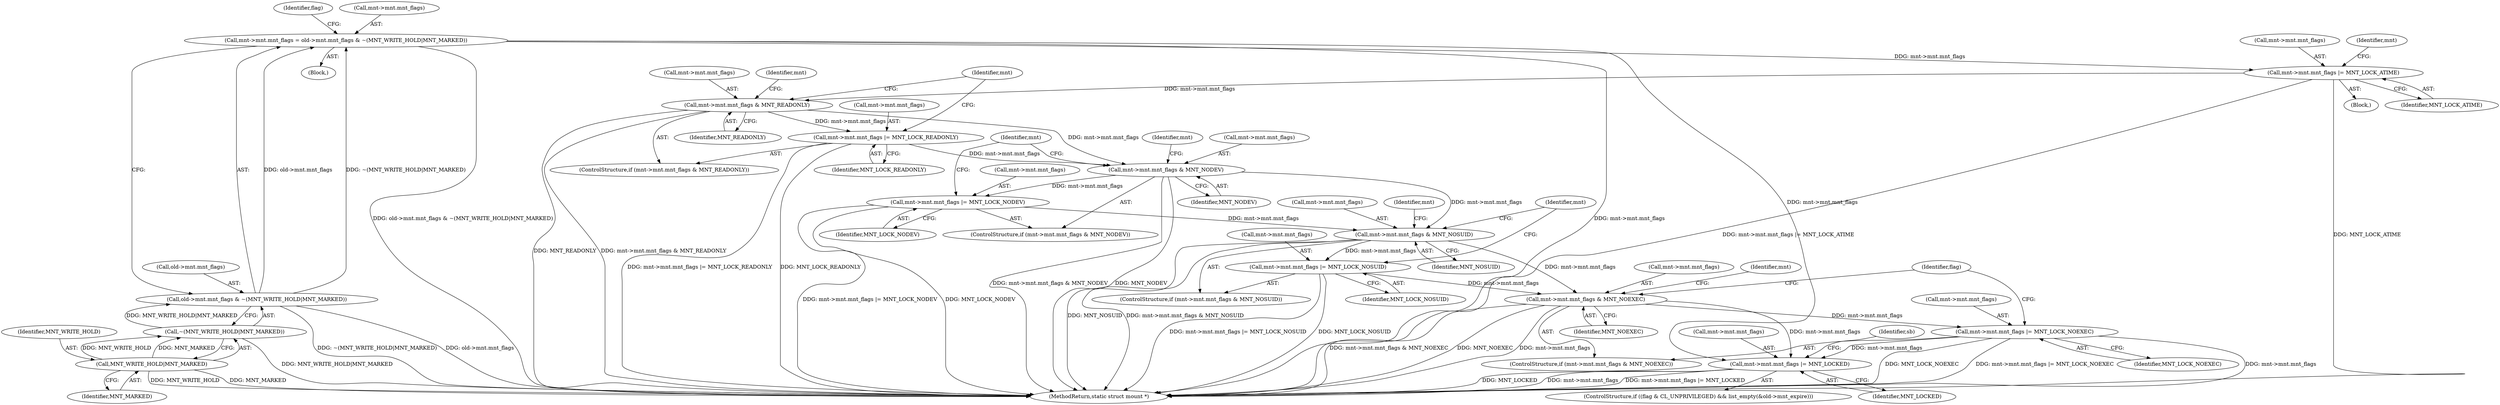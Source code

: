 digraph "0_linux_9566d6742852c527bf5af38af5cbb878dad75705@pointer" {
"1000191" [label="(Call,mnt->mnt.mnt_flags |= MNT_LOCK_ATIME)"];
"1000170" [label="(Call,mnt->mnt.mnt_flags = old->mnt.mnt_flags & ~(MNT_WRITE_HOLD|MNT_MARKED))"];
"1000176" [label="(Call,old->mnt.mnt_flags & ~(MNT_WRITE_HOLD|MNT_MARKED))"];
"1000182" [label="(Call,~(MNT_WRITE_HOLD|MNT_MARKED))"];
"1000183" [label="(Call,MNT_WRITE_HOLD|MNT_MARKED)"];
"1000199" [label="(Call,mnt->mnt.mnt_flags & MNT_READONLY)"];
"1000206" [label="(Call,mnt->mnt.mnt_flags |= MNT_LOCK_READONLY)"];
"1000214" [label="(Call,mnt->mnt.mnt_flags & MNT_NODEV)"];
"1000221" [label="(Call,mnt->mnt.mnt_flags |= MNT_LOCK_NODEV)"];
"1000229" [label="(Call,mnt->mnt.mnt_flags & MNT_NOSUID)"];
"1000236" [label="(Call,mnt->mnt.mnt_flags |= MNT_LOCK_NOSUID)"];
"1000244" [label="(Call,mnt->mnt.mnt_flags & MNT_NOEXEC)"];
"1000251" [label="(Call,mnt->mnt.mnt_flags |= MNT_LOCK_NOEXEC)"];
"1000268" [label="(Call,mnt->mnt.mnt_flags |= MNT_LOCKED)"];
"1000278" [label="(Identifier,sb)"];
"1000197" [label="(Identifier,MNT_LOCK_ATIME)"];
"1000182" [label="(Call,~(MNT_WRITE_HOLD|MNT_MARKED))"];
"1000242" [label="(Identifier,MNT_LOCK_NOSUID)"];
"1000188" [label="(Identifier,flag)"];
"1000198" [label="(ControlStructure,if (mnt->mnt.mnt_flags & MNT_READONLY))"];
"1000250" [label="(Identifier,MNT_NOEXEC)"];
"1000224" [label="(Identifier,mnt)"];
"1000243" [label="(ControlStructure,if (mnt->mnt.mnt_flags & MNT_NOEXEC))"];
"1000427" [label="(MethodReturn,static struct mount *)"];
"1000220" [label="(Identifier,MNT_NODEV)"];
"1000221" [label="(Call,mnt->mnt.mnt_flags |= MNT_LOCK_NODEV)"];
"1000247" [label="(Identifier,mnt)"];
"1000258" [label="(ControlStructure,if ((flag & CL_UNPRIVILEGED) && list_empty(&old->mnt_expire)))"];
"1000191" [label="(Call,mnt->mnt.mnt_flags |= MNT_LOCK_ATIME)"];
"1000257" [label="(Identifier,MNT_LOCK_NOEXEC)"];
"1000232" [label="(Identifier,mnt)"];
"1000177" [label="(Call,old->mnt.mnt_flags)"];
"1000212" [label="(Identifier,MNT_LOCK_READONLY)"];
"1000252" [label="(Call,mnt->mnt.mnt_flags)"];
"1000215" [label="(Call,mnt->mnt.mnt_flags)"];
"1000222" [label="(Call,mnt->mnt.mnt_flags)"];
"1000205" [label="(Identifier,MNT_READONLY)"];
"1000206" [label="(Call,mnt->mnt.mnt_flags |= MNT_LOCK_READONLY)"];
"1000213" [label="(ControlStructure,if (mnt->mnt.mnt_flags & MNT_NODEV))"];
"1000171" [label="(Call,mnt->mnt.mnt_flags)"];
"1000251" [label="(Call,mnt->mnt.mnt_flags |= MNT_LOCK_NOEXEC)"];
"1000190" [label="(Block,)"];
"1000184" [label="(Identifier,MNT_WRITE_HOLD)"];
"1000108" [label="(Block,)"];
"1000214" [label="(Call,mnt->mnt.mnt_flags & MNT_NODEV)"];
"1000200" [label="(Call,mnt->mnt.mnt_flags)"];
"1000230" [label="(Call,mnt->mnt.mnt_flags)"];
"1000183" [label="(Call,MNT_WRITE_HOLD|MNT_MARKED)"];
"1000237" [label="(Call,mnt->mnt.mnt_flags)"];
"1000217" [label="(Identifier,mnt)"];
"1000229" [label="(Call,mnt->mnt.mnt_flags & MNT_NOSUID)"];
"1000245" [label="(Call,mnt->mnt.mnt_flags)"];
"1000207" [label="(Call,mnt->mnt.mnt_flags)"];
"1000235" [label="(Identifier,MNT_NOSUID)"];
"1000228" [label="(ControlStructure,if (mnt->mnt.mnt_flags & MNT_NOSUID))"];
"1000202" [label="(Identifier,mnt)"];
"1000244" [label="(Call,mnt->mnt.mnt_flags & MNT_NOEXEC)"];
"1000269" [label="(Call,mnt->mnt.mnt_flags)"];
"1000268" [label="(Call,mnt->mnt.mnt_flags |= MNT_LOCKED)"];
"1000176" [label="(Call,old->mnt.mnt_flags & ~(MNT_WRITE_HOLD|MNT_MARKED))"];
"1000274" [label="(Identifier,MNT_LOCKED)"];
"1000192" [label="(Call,mnt->mnt.mnt_flags)"];
"1000170" [label="(Call,mnt->mnt.mnt_flags = old->mnt.mnt_flags & ~(MNT_WRITE_HOLD|MNT_MARKED))"];
"1000261" [label="(Identifier,flag)"];
"1000209" [label="(Identifier,mnt)"];
"1000185" [label="(Identifier,MNT_MARKED)"];
"1000199" [label="(Call,mnt->mnt.mnt_flags & MNT_READONLY)"];
"1000236" [label="(Call,mnt->mnt.mnt_flags |= MNT_LOCK_NOSUID)"];
"1000239" [label="(Identifier,mnt)"];
"1000227" [label="(Identifier,MNT_LOCK_NODEV)"];
"1000254" [label="(Identifier,mnt)"];
"1000191" -> "1000190"  [label="AST: "];
"1000191" -> "1000197"  [label="CFG: "];
"1000192" -> "1000191"  [label="AST: "];
"1000197" -> "1000191"  [label="AST: "];
"1000202" -> "1000191"  [label="CFG: "];
"1000191" -> "1000427"  [label="DDG: mnt->mnt.mnt_flags |= MNT_LOCK_ATIME"];
"1000191" -> "1000427"  [label="DDG: MNT_LOCK_ATIME"];
"1000170" -> "1000191"  [label="DDG: mnt->mnt.mnt_flags"];
"1000191" -> "1000199"  [label="DDG: mnt->mnt.mnt_flags"];
"1000170" -> "1000108"  [label="AST: "];
"1000170" -> "1000176"  [label="CFG: "];
"1000171" -> "1000170"  [label="AST: "];
"1000176" -> "1000170"  [label="AST: "];
"1000188" -> "1000170"  [label="CFG: "];
"1000170" -> "1000427"  [label="DDG: old->mnt.mnt_flags & ~(MNT_WRITE_HOLD|MNT_MARKED)"];
"1000170" -> "1000427"  [label="DDG: mnt->mnt.mnt_flags"];
"1000176" -> "1000170"  [label="DDG: old->mnt.mnt_flags"];
"1000176" -> "1000170"  [label="DDG: ~(MNT_WRITE_HOLD|MNT_MARKED)"];
"1000170" -> "1000268"  [label="DDG: mnt->mnt.mnt_flags"];
"1000176" -> "1000182"  [label="CFG: "];
"1000177" -> "1000176"  [label="AST: "];
"1000182" -> "1000176"  [label="AST: "];
"1000176" -> "1000427"  [label="DDG: ~(MNT_WRITE_HOLD|MNT_MARKED)"];
"1000176" -> "1000427"  [label="DDG: old->mnt.mnt_flags"];
"1000182" -> "1000176"  [label="DDG: MNT_WRITE_HOLD|MNT_MARKED"];
"1000182" -> "1000183"  [label="CFG: "];
"1000183" -> "1000182"  [label="AST: "];
"1000182" -> "1000427"  [label="DDG: MNT_WRITE_HOLD|MNT_MARKED"];
"1000183" -> "1000182"  [label="DDG: MNT_WRITE_HOLD"];
"1000183" -> "1000182"  [label="DDG: MNT_MARKED"];
"1000183" -> "1000185"  [label="CFG: "];
"1000184" -> "1000183"  [label="AST: "];
"1000185" -> "1000183"  [label="AST: "];
"1000183" -> "1000427"  [label="DDG: MNT_MARKED"];
"1000183" -> "1000427"  [label="DDG: MNT_WRITE_HOLD"];
"1000199" -> "1000198"  [label="AST: "];
"1000199" -> "1000205"  [label="CFG: "];
"1000200" -> "1000199"  [label="AST: "];
"1000205" -> "1000199"  [label="AST: "];
"1000209" -> "1000199"  [label="CFG: "];
"1000217" -> "1000199"  [label="CFG: "];
"1000199" -> "1000427"  [label="DDG: mnt->mnt.mnt_flags & MNT_READONLY"];
"1000199" -> "1000427"  [label="DDG: MNT_READONLY"];
"1000199" -> "1000206"  [label="DDG: mnt->mnt.mnt_flags"];
"1000199" -> "1000214"  [label="DDG: mnt->mnt.mnt_flags"];
"1000206" -> "1000198"  [label="AST: "];
"1000206" -> "1000212"  [label="CFG: "];
"1000207" -> "1000206"  [label="AST: "];
"1000212" -> "1000206"  [label="AST: "];
"1000217" -> "1000206"  [label="CFG: "];
"1000206" -> "1000427"  [label="DDG: mnt->mnt.mnt_flags |= MNT_LOCK_READONLY"];
"1000206" -> "1000427"  [label="DDG: MNT_LOCK_READONLY"];
"1000206" -> "1000214"  [label="DDG: mnt->mnt.mnt_flags"];
"1000214" -> "1000213"  [label="AST: "];
"1000214" -> "1000220"  [label="CFG: "];
"1000215" -> "1000214"  [label="AST: "];
"1000220" -> "1000214"  [label="AST: "];
"1000224" -> "1000214"  [label="CFG: "];
"1000232" -> "1000214"  [label="CFG: "];
"1000214" -> "1000427"  [label="DDG: mnt->mnt.mnt_flags & MNT_NODEV"];
"1000214" -> "1000427"  [label="DDG: MNT_NODEV"];
"1000214" -> "1000221"  [label="DDG: mnt->mnt.mnt_flags"];
"1000214" -> "1000229"  [label="DDG: mnt->mnt.mnt_flags"];
"1000221" -> "1000213"  [label="AST: "];
"1000221" -> "1000227"  [label="CFG: "];
"1000222" -> "1000221"  [label="AST: "];
"1000227" -> "1000221"  [label="AST: "];
"1000232" -> "1000221"  [label="CFG: "];
"1000221" -> "1000427"  [label="DDG: mnt->mnt.mnt_flags |= MNT_LOCK_NODEV"];
"1000221" -> "1000427"  [label="DDG: MNT_LOCK_NODEV"];
"1000221" -> "1000229"  [label="DDG: mnt->mnt.mnt_flags"];
"1000229" -> "1000228"  [label="AST: "];
"1000229" -> "1000235"  [label="CFG: "];
"1000230" -> "1000229"  [label="AST: "];
"1000235" -> "1000229"  [label="AST: "];
"1000239" -> "1000229"  [label="CFG: "];
"1000247" -> "1000229"  [label="CFG: "];
"1000229" -> "1000427"  [label="DDG: MNT_NOSUID"];
"1000229" -> "1000427"  [label="DDG: mnt->mnt.mnt_flags & MNT_NOSUID"];
"1000229" -> "1000236"  [label="DDG: mnt->mnt.mnt_flags"];
"1000229" -> "1000244"  [label="DDG: mnt->mnt.mnt_flags"];
"1000236" -> "1000228"  [label="AST: "];
"1000236" -> "1000242"  [label="CFG: "];
"1000237" -> "1000236"  [label="AST: "];
"1000242" -> "1000236"  [label="AST: "];
"1000247" -> "1000236"  [label="CFG: "];
"1000236" -> "1000427"  [label="DDG: mnt->mnt.mnt_flags |= MNT_LOCK_NOSUID"];
"1000236" -> "1000427"  [label="DDG: MNT_LOCK_NOSUID"];
"1000236" -> "1000244"  [label="DDG: mnt->mnt.mnt_flags"];
"1000244" -> "1000243"  [label="AST: "];
"1000244" -> "1000250"  [label="CFG: "];
"1000245" -> "1000244"  [label="AST: "];
"1000250" -> "1000244"  [label="AST: "];
"1000254" -> "1000244"  [label="CFG: "];
"1000261" -> "1000244"  [label="CFG: "];
"1000244" -> "1000427"  [label="DDG: mnt->mnt.mnt_flags & MNT_NOEXEC"];
"1000244" -> "1000427"  [label="DDG: MNT_NOEXEC"];
"1000244" -> "1000427"  [label="DDG: mnt->mnt.mnt_flags"];
"1000244" -> "1000251"  [label="DDG: mnt->mnt.mnt_flags"];
"1000244" -> "1000268"  [label="DDG: mnt->mnt.mnt_flags"];
"1000251" -> "1000243"  [label="AST: "];
"1000251" -> "1000257"  [label="CFG: "];
"1000252" -> "1000251"  [label="AST: "];
"1000257" -> "1000251"  [label="AST: "];
"1000261" -> "1000251"  [label="CFG: "];
"1000251" -> "1000427"  [label="DDG: mnt->mnt.mnt_flags |= MNT_LOCK_NOEXEC"];
"1000251" -> "1000427"  [label="DDG: mnt->mnt.mnt_flags"];
"1000251" -> "1000427"  [label="DDG: MNT_LOCK_NOEXEC"];
"1000251" -> "1000268"  [label="DDG: mnt->mnt.mnt_flags"];
"1000268" -> "1000258"  [label="AST: "];
"1000268" -> "1000274"  [label="CFG: "];
"1000269" -> "1000268"  [label="AST: "];
"1000274" -> "1000268"  [label="AST: "];
"1000278" -> "1000268"  [label="CFG: "];
"1000268" -> "1000427"  [label="DDG: mnt->mnt.mnt_flags"];
"1000268" -> "1000427"  [label="DDG: mnt->mnt.mnt_flags |= MNT_LOCKED"];
"1000268" -> "1000427"  [label="DDG: MNT_LOCKED"];
}
